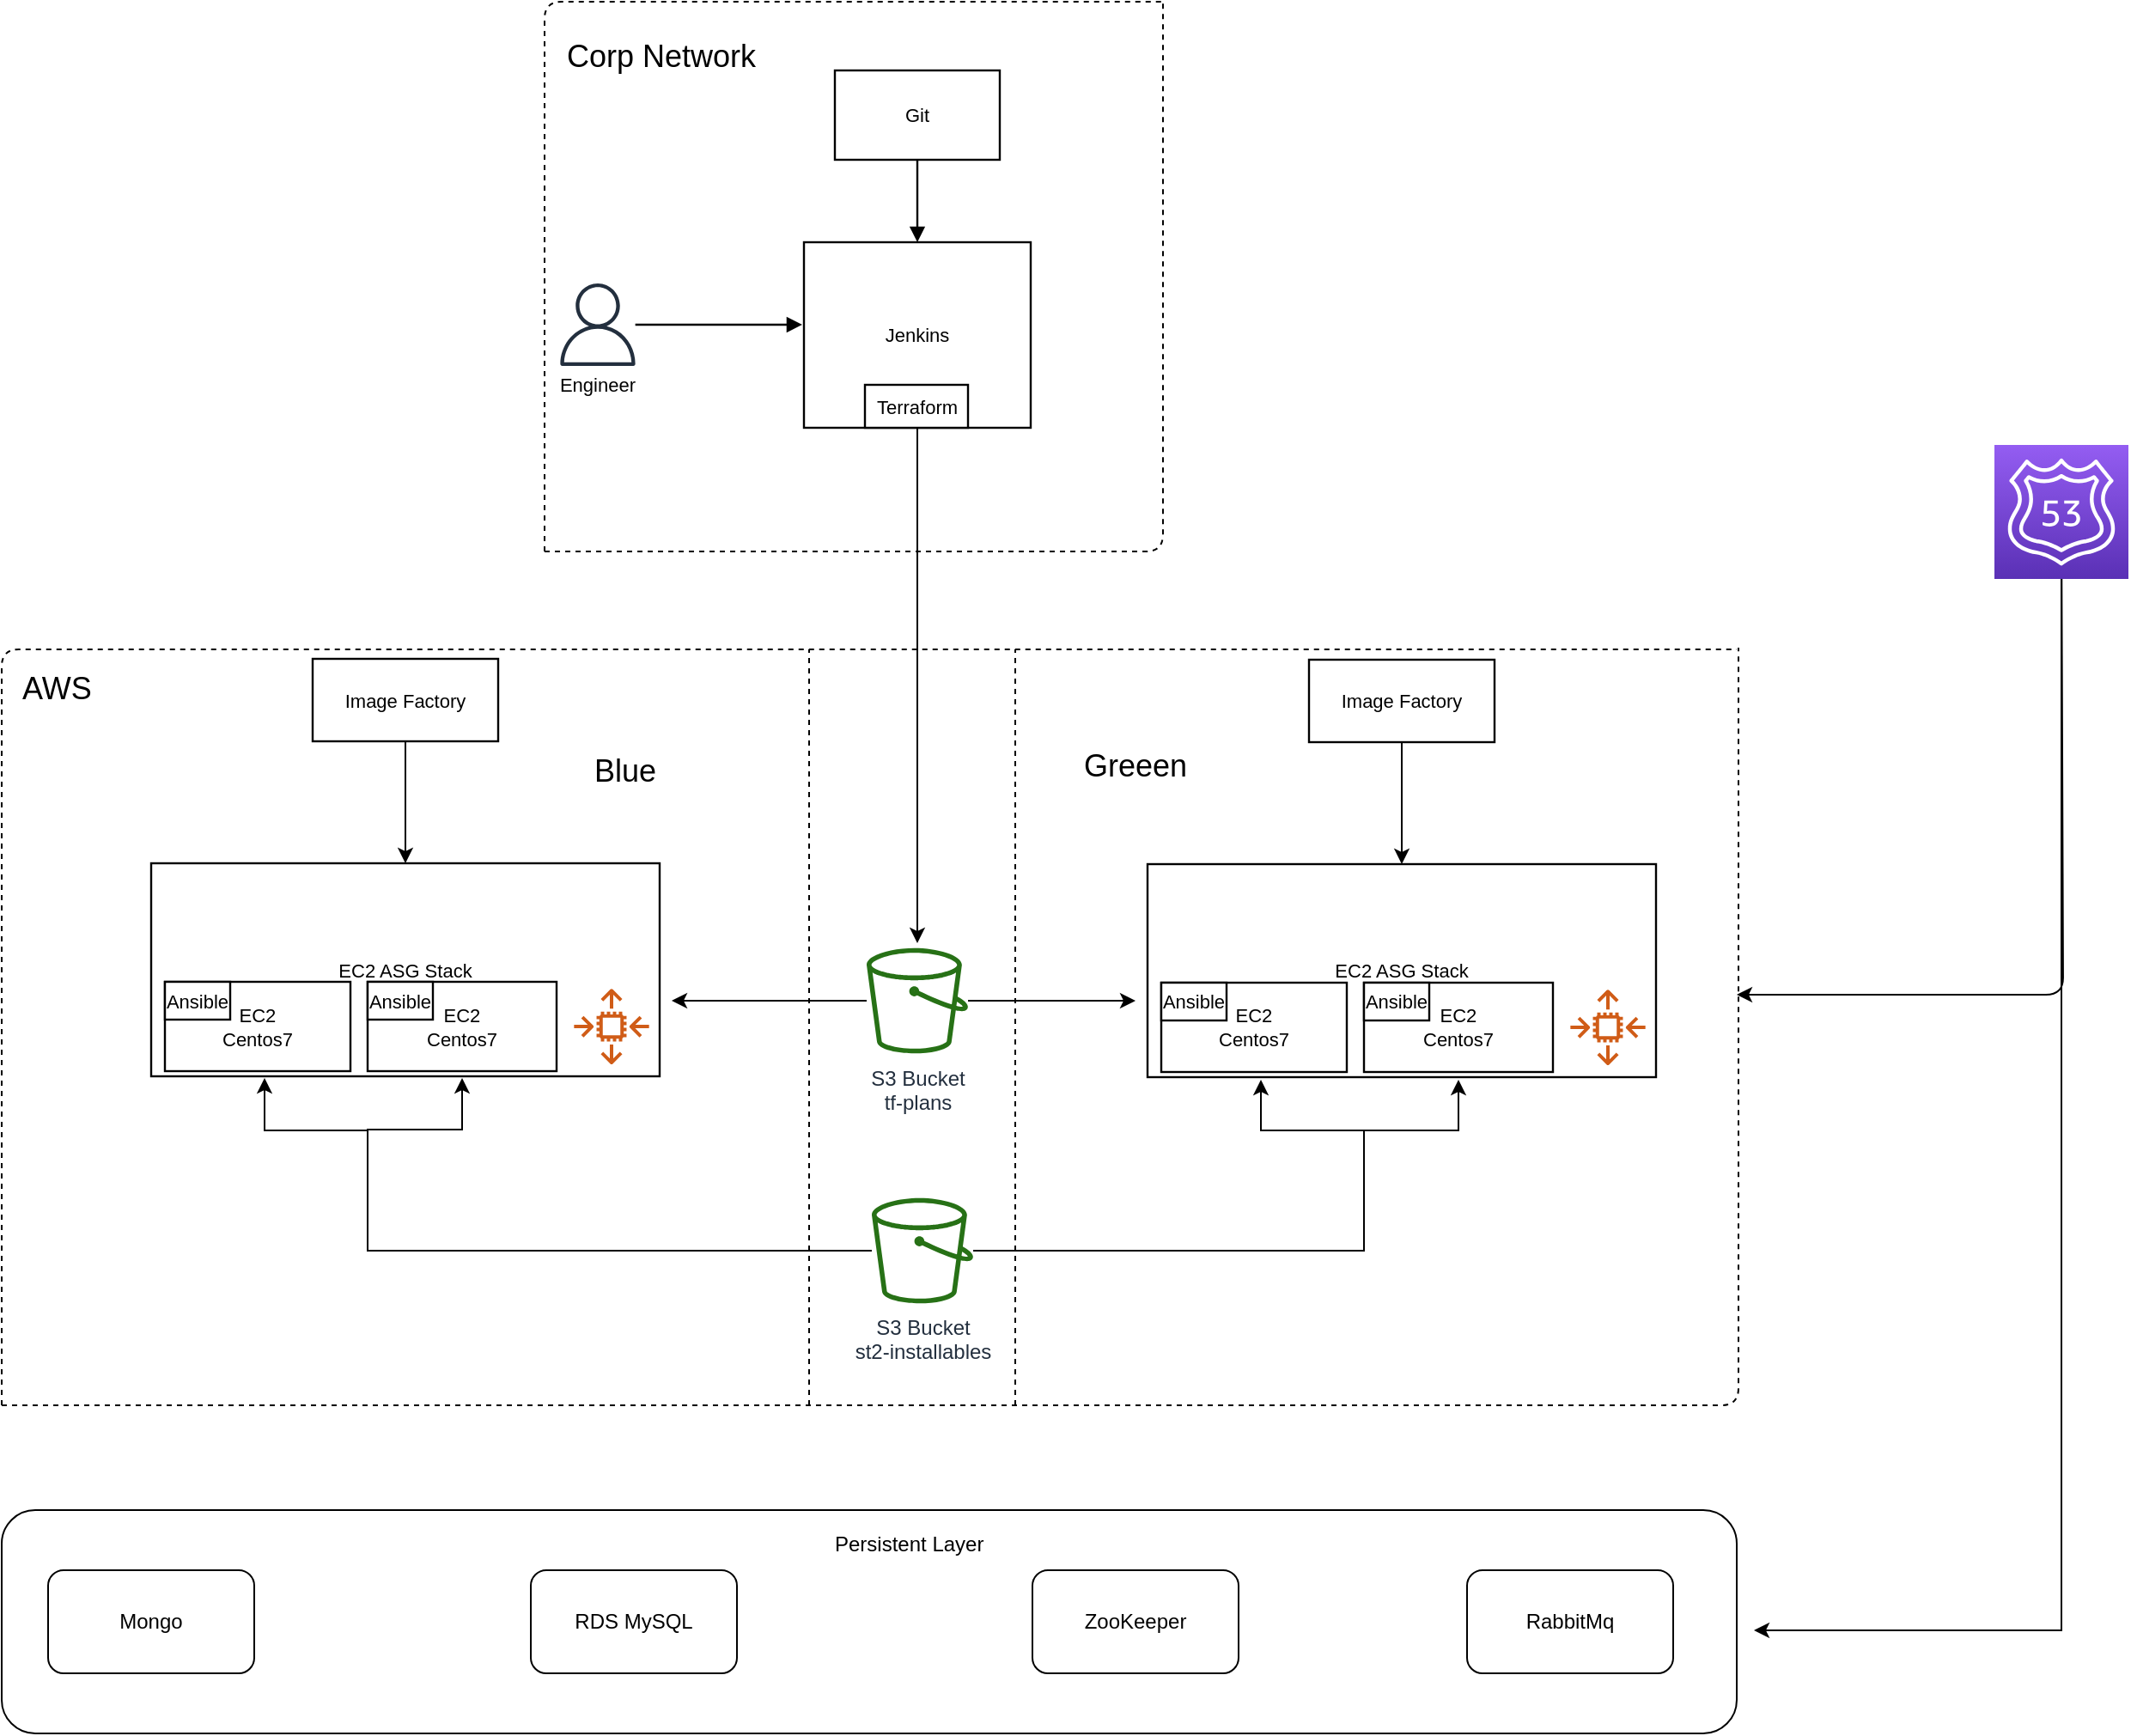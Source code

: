 <mxfile version="11.3.2" type="github" pages="1"><diagram id="LJHOH5Qj7-eclBBeq5TG" name="Page-1"><mxGraphModel dx="1624" dy="634" grid="1" gridSize="10" guides="1" tooltips="1" connect="1" arrows="1" fold="1" page="1" pageScale="1" pageWidth="827" pageHeight="1169" math="0" shadow="0"><root><mxCell id="0"/><mxCell id="1" parent="0"/><mxCell id="JM2DUVyfZZ4x2g5EuSAb-1" value="Git" style="html=1;whiteSpace=wrap;fontSize=11;fontColor=#000000;spacing=5;strokeOpacity=100;strokeWidth=1.2;" parent="1" vertex="1"><mxGeometry x="605" y="182" width="96" height="52" as="geometry"/></mxCell><mxCell id="JM2DUVyfZZ4x2g5EuSAb-3" value="Engineer" style="html=1;whiteSpace=wrap;shape=mxgraph.aws4.user;labelPosition=center;verticalLabelPosition=bottom;align=center;verticalAlign=top;strokeColor=none;fontSize=11;spacing=0;strokeOpacity=100;fillColor=#232f3e;strokeWidth=1.2;" parent="1" vertex="1"><mxGeometry x="443" y="306" width="48" height="48" as="geometry"/></mxCell><mxCell id="JM2DUVyfZZ4x2g5EuSAb-4" value="" style="html=1;jettySize=18;fontSize=11;strokeOpacity=100;strokeWidth=1.2;rounded=1;arcSize=0;edgeStyle=orthogonalEdgeStyle;startArrow=none;endArrow=block;endFill=1;exitX=0.767;exitY=0.5;exitPerimeter=1;" parent="1" source="JM2DUVyfZZ4x2g5EuSAb-3" edge="1"><mxGeometry width="100" height="100" relative="1" as="geometry"><mxPoint x="586" y="330" as="targetPoint"/></mxGeometry></mxCell><mxCell id="JM2DUVyfZZ4x2g5EuSAb-5" value="" style="html=1;jettySize=18;fontSize=11;strokeOpacity=100;strokeWidth=1.2;rounded=1;arcSize=0;edgeStyle=orthogonalEdgeStyle;startArrow=none;endArrow=block;endFill=1;exitX=0.5;exitY=1.008;exitPerimeter=1;entryX=0.5;entryY=-0.006;entryPerimeter=1;" parent="1" source="JM2DUVyfZZ4x2g5EuSAb-1" target="JM2DUVyfZZ4x2g5EuSAb-8" edge="1"><mxGeometry width="100" height="100" relative="1" as="geometry"/></mxCell><mxCell id="qCYPfIKDMZfuGoxb5Xiw-28" style="edgeStyle=orthogonalEdgeStyle;rounded=0;orthogonalLoop=1;jettySize=auto;html=1;" edge="1" parent="1" source="JM2DUVyfZZ4x2g5EuSAb-8"><mxGeometry relative="1" as="geometry"><mxPoint x="653" y="690" as="targetPoint"/></mxGeometry></mxCell><mxCell id="JM2DUVyfZZ4x2g5EuSAb-8" value="Jenkins" style="html=1;whiteSpace=wrap;fontSize=11;fontColor=#000000;spacing=5;strokeOpacity=100;strokeWidth=1.2;" parent="1" vertex="1"><mxGeometry x="587" y="282" width="132" height="108" as="geometry"/></mxCell><mxCell id="JM2DUVyfZZ4x2g5EuSAb-9" value="Terraform" style="html=1;whiteSpace=wrap;fontSize=11;fontColor=#000000;spacing=5;strokeOpacity=100;strokeWidth=1.2;" parent="1" vertex="1"><mxGeometry x="622.5" y="365" width="60" height="25" as="geometry"/></mxCell><mxCell id="JM2DUVyfZZ4x2g5EuSAb-10" value="EC2 ASG Stack" style="html=1;whiteSpace=wrap;;fontSize=11;fontColor=#000000;spacing=5;strokeOpacity=100;strokeWidth=1.2;" parent="1" vertex="1"><mxGeometry x="207" y="643.5" width="296" height="124" as="geometry"/></mxCell><mxCell id="JM2DUVyfZZ4x2g5EuSAb-35" value="" style="edgeStyle=orthogonalEdgeStyle;rounded=0;orthogonalLoop=1;jettySize=auto;html=1;" parent="1" source="JM2DUVyfZZ4x2g5EuSAb-13" target="JM2DUVyfZZ4x2g5EuSAb-10" edge="1"><mxGeometry relative="1" as="geometry"/></mxCell><mxCell id="JM2DUVyfZZ4x2g5EuSAb-13" value="Image Factory" style="html=1;whiteSpace=wrap;;fontSize=11;fontColor=#000000;spacing=5;strokeOpacity=100;strokeWidth=1.2;" parent="1" vertex="1"><mxGeometry x="301" y="524.5" width="108" height="48" as="geometry"/></mxCell><mxCell id="JM2DUVyfZZ4x2g5EuSAb-20" value="EC2 &lt;br&gt;Centos7" style="html=1;whiteSpace=wrap;fontSize=11;fontColor=#000000;spacing=5;strokeOpacity=100;strokeWidth=1.2;" parent="1" vertex="1"><mxGeometry x="215" y="712.5" width="108" height="52" as="geometry"/></mxCell><mxCell id="JM2DUVyfZZ4x2g5EuSAb-21" value="EC2 &lt;br&gt;Centos7" style="html=1;whiteSpace=wrap;fontSize=11;fontColor=#000000;spacing=5;strokeOpacity=100;strokeWidth=1.2;" parent="1" vertex="1"><mxGeometry x="333" y="712.5" width="110" height="52" as="geometry"/></mxCell><mxCell id="JM2DUVyfZZ4x2g5EuSAb-26" value="" style="outlineConnect=0;fontColor=#232F3E;gradientColor=none;fillColor=#D05C17;strokeColor=none;dashed=0;verticalLabelPosition=bottom;verticalAlign=top;align=center;html=1;fontSize=12;fontStyle=0;aspect=fixed;pointerEvents=1;shape=mxgraph.aws4.auto_scaling2;" parent="1" vertex="1"><mxGeometry x="453" y="716.5" width="44" height="44" as="geometry"/></mxCell><mxCell id="JM2DUVyfZZ4x2g5EuSAb-32" value="" style="edgeStyle=orthogonalEdgeStyle;rounded=0;orthogonalLoop=1;jettySize=auto;html=1;" parent="1" edge="1"><mxGeometry relative="1" as="geometry"><mxPoint x="388" y="768.5" as="targetPoint"/><Array as="points"><mxPoint x="333" y="798.5"/><mxPoint x="388" y="798.5"/></Array><mxPoint x="333" y="837.879" as="sourcePoint"/></mxGeometry></mxCell><mxCell id="JM2DUVyfZZ4x2g5EuSAb-30" value="Ansible" style="html=1;whiteSpace=wrap;fontSize=11;fontColor=#000000;spacing=5;strokeOpacity=100;strokeWidth=1.2;" parent="1" vertex="1"><mxGeometry x="215" y="712.5" width="38" height="22" as="geometry"/></mxCell><mxCell id="JM2DUVyfZZ4x2g5EuSAb-31" value="Ansible" style="html=1;whiteSpace=wrap;fontSize=11;fontColor=#000000;spacing=5;strokeOpacity=100;strokeWidth=1.2;" parent="1" vertex="1"><mxGeometry x="333" y="712.5" width="38" height="22" as="geometry"/></mxCell><mxCell id="JM2DUVyfZZ4x2g5EuSAb-33" value="" style="edgeStyle=orthogonalEdgeStyle;rounded=0;orthogonalLoop=1;jettySize=auto;html=1;" parent="1" edge="1" source="qCYPfIKDMZfuGoxb5Xiw-10"><mxGeometry relative="1" as="geometry"><mxPoint x="333" y="847.5" as="sourcePoint"/><mxPoint x="273" y="768.5" as="targetPoint"/><Array as="points"><mxPoint x="333" y="869"/><mxPoint x="333" y="799"/><mxPoint x="273" y="799"/></Array></mxGeometry></mxCell><mxCell id="JM2DUVyfZZ4x2g5EuSAb-36" value="" style="endArrow=none;dashed=1;html=1;" parent="1" edge="1"><mxGeometry width="50" height="50" relative="1" as="geometry"><mxPoint x="436" y="462" as="sourcePoint"/><mxPoint x="796" y="142" as="targetPoint"/><Array as="points"><mxPoint x="436" y="142"/></Array></mxGeometry></mxCell><mxCell id="JM2DUVyfZZ4x2g5EuSAb-37" value="" style="endArrow=none;dashed=1;html=1;" parent="1" edge="1"><mxGeometry width="50" height="50" relative="1" as="geometry"><mxPoint x="436" y="462" as="sourcePoint"/><mxPoint x="796" y="142" as="targetPoint"/><Array as="points"><mxPoint x="796" y="462"/></Array></mxGeometry></mxCell><mxCell id="JM2DUVyfZZ4x2g5EuSAb-38" value="&lt;font style=&quot;font-size: 18px&quot;&gt;Corp Network&lt;/font&gt;" style="text;html=1;resizable=0;points=[];autosize=1;align=left;verticalAlign=top;spacingTop=-4;" parent="1" vertex="1"><mxGeometry x="447" y="161" width="130" height="20" as="geometry"/></mxCell><mxCell id="JM2DUVyfZZ4x2g5EuSAb-39" value="" style="endArrow=none;dashed=1;html=1;" parent="1" edge="1"><mxGeometry width="50" height="50" relative="1" as="geometry"><mxPoint x="120" y="959" as="sourcePoint"/><mxPoint x="1130" y="519" as="targetPoint"/><Array as="points"><mxPoint x="120" y="519"/></Array></mxGeometry></mxCell><mxCell id="JM2DUVyfZZ4x2g5EuSAb-41" value="&lt;font style=&quot;font-size: 18px&quot;&gt;AWS&lt;/font&gt;" style="text;html=1;resizable=0;points=[];autosize=1;align=left;verticalAlign=top;spacingTop=-4;" parent="1" vertex="1"><mxGeometry x="130" y="529" width="60" height="20" as="geometry"/></mxCell><mxCell id="qCYPfIKDMZfuGoxb5Xiw-1" value="EC2 ASG Stack" style="html=1;whiteSpace=wrap;;fontSize=11;fontColor=#000000;spacing=5;strokeOpacity=100;strokeWidth=1.2;" vertex="1" parent="1"><mxGeometry x="787" y="644" width="296" height="124" as="geometry"/></mxCell><mxCell id="qCYPfIKDMZfuGoxb5Xiw-2" value="" style="edgeStyle=orthogonalEdgeStyle;rounded=0;orthogonalLoop=1;jettySize=auto;html=1;" edge="1" parent="1" source="qCYPfIKDMZfuGoxb5Xiw-3" target="qCYPfIKDMZfuGoxb5Xiw-1"><mxGeometry relative="1" as="geometry"/></mxCell><mxCell id="qCYPfIKDMZfuGoxb5Xiw-3" value="Image Factory" style="html=1;whiteSpace=wrap;;fontSize=11;fontColor=#000000;spacing=5;strokeOpacity=100;strokeWidth=1.2;" vertex="1" parent="1"><mxGeometry x="881" y="525" width="108" height="48" as="geometry"/></mxCell><mxCell id="qCYPfIKDMZfuGoxb5Xiw-29" style="edgeStyle=orthogonalEdgeStyle;rounded=0;orthogonalLoop=1;jettySize=auto;html=1;" edge="1" parent="1" source="qCYPfIKDMZfuGoxb5Xiw-5"><mxGeometry relative="1" as="geometry"><mxPoint x="510" y="723.5" as="targetPoint"/></mxGeometry></mxCell><mxCell id="qCYPfIKDMZfuGoxb5Xiw-30" style="edgeStyle=orthogonalEdgeStyle;rounded=0;orthogonalLoop=1;jettySize=auto;html=1;" edge="1" parent="1" source="qCYPfIKDMZfuGoxb5Xiw-5"><mxGeometry relative="1" as="geometry"><mxPoint x="780" y="723.5" as="targetPoint"/></mxGeometry></mxCell><mxCell id="qCYPfIKDMZfuGoxb5Xiw-5" value="S3 Bucket &lt;br&gt;tf-plans" style="outlineConnect=0;fontColor=#232F3E;gradientColor=none;fillColor=#277116;strokeColor=none;dashed=0;verticalLabelPosition=bottom;verticalAlign=top;align=center;html=1;fontSize=12;fontStyle=0;aspect=fixed;pointerEvents=1;shape=mxgraph.aws4.bucket;" vertex="1" parent="1"><mxGeometry x="623.5" y="692.5" width="59" height="62" as="geometry"/></mxCell><mxCell id="qCYPfIKDMZfuGoxb5Xiw-6" value="EC2 &lt;br&gt;Centos7" style="html=1;whiteSpace=wrap;fontSize=11;fontColor=#000000;spacing=5;strokeOpacity=100;strokeWidth=1.2;" vertex="1" parent="1"><mxGeometry x="795" y="713" width="108" height="52" as="geometry"/></mxCell><mxCell id="qCYPfIKDMZfuGoxb5Xiw-7" value="EC2 &lt;br&gt;Centos7" style="html=1;whiteSpace=wrap;fontSize=11;fontColor=#000000;spacing=5;strokeOpacity=100;strokeWidth=1.2;" vertex="1" parent="1"><mxGeometry x="913" y="713" width="110" height="52" as="geometry"/></mxCell><mxCell id="qCYPfIKDMZfuGoxb5Xiw-8" value="" style="outlineConnect=0;fontColor=#232F3E;gradientColor=none;fillColor=#D05C17;strokeColor=none;dashed=0;verticalLabelPosition=bottom;verticalAlign=top;align=center;html=1;fontSize=12;fontStyle=0;aspect=fixed;pointerEvents=1;shape=mxgraph.aws4.auto_scaling2;" vertex="1" parent="1"><mxGeometry x="1033" y="717" width="44" height="44" as="geometry"/></mxCell><mxCell id="qCYPfIKDMZfuGoxb5Xiw-9" value="" style="edgeStyle=orthogonalEdgeStyle;rounded=0;orthogonalLoop=1;jettySize=auto;html=1;" edge="1" parent="1" source="qCYPfIKDMZfuGoxb5Xiw-10"><mxGeometry relative="1" as="geometry"><mxPoint x="968" y="769.5" as="targetPoint"/><Array as="points"><mxPoint x="913" y="799"/><mxPoint x="968" y="799"/></Array></mxGeometry></mxCell><mxCell id="qCYPfIKDMZfuGoxb5Xiw-10" value="S3 Bucket&lt;br&gt;st2-installables" style="outlineConnect=0;fontColor=#232F3E;gradientColor=none;fillColor=#277116;strokeColor=none;dashed=0;verticalLabelPosition=bottom;verticalAlign=top;align=center;html=1;fontSize=12;fontStyle=0;aspect=fixed;pointerEvents=1;shape=mxgraph.aws4.bucket;" vertex="1" parent="1"><mxGeometry x="626.5" y="838" width="59" height="62" as="geometry"/></mxCell><mxCell id="qCYPfIKDMZfuGoxb5Xiw-11" value="Ansible" style="html=1;whiteSpace=wrap;fontSize=11;fontColor=#000000;spacing=5;strokeOpacity=100;strokeWidth=1.2;" vertex="1" parent="1"><mxGeometry x="795" y="713" width="38" height="22" as="geometry"/></mxCell><mxCell id="qCYPfIKDMZfuGoxb5Xiw-12" value="Ansible" style="html=1;whiteSpace=wrap;fontSize=11;fontColor=#000000;spacing=5;strokeOpacity=100;strokeWidth=1.2;" vertex="1" parent="1"><mxGeometry x="913" y="713" width="38" height="22" as="geometry"/></mxCell><mxCell id="qCYPfIKDMZfuGoxb5Xiw-13" value="" style="edgeStyle=orthogonalEdgeStyle;rounded=0;orthogonalLoop=1;jettySize=auto;html=1;" edge="1" parent="1"><mxGeometry relative="1" as="geometry"><mxPoint x="913" y="848.5" as="sourcePoint"/><mxPoint x="853" y="769.5" as="targetPoint"/><Array as="points"><mxPoint x="913" y="848"/><mxPoint x="913" y="799"/><mxPoint x="853" y="799"/></Array></mxGeometry></mxCell><mxCell id="qCYPfIKDMZfuGoxb5Xiw-15" value="" style="endArrow=none;dashed=1;html=1;" edge="1" parent="1"><mxGeometry width="50" height="50" relative="1" as="geometry"><mxPoint x="120" y="959" as="sourcePoint"/><mxPoint x="1131" y="518" as="targetPoint"/><Array as="points"><mxPoint x="1131" y="959"/></Array></mxGeometry></mxCell><mxCell id="qCYPfIKDMZfuGoxb5Xiw-31" value="&lt;font style=&quot;font-size: 18px&quot;&gt;Blue&lt;/font&gt;" style="text;html=1;resizable=0;points=[];autosize=1;align=left;verticalAlign=top;spacingTop=-4;" vertex="1" parent="1"><mxGeometry x="463" y="577" width="50" height="20" as="geometry"/></mxCell><mxCell id="qCYPfIKDMZfuGoxb5Xiw-32" value="&lt;font style=&quot;font-size: 18px&quot;&gt;Greeen&lt;/font&gt;" style="text;html=1;resizable=0;points=[];autosize=1;align=left;verticalAlign=top;spacingTop=-4;" vertex="1" parent="1"><mxGeometry x="748" y="574" width="80" height="20" as="geometry"/></mxCell><mxCell id="qCYPfIKDMZfuGoxb5Xiw-33" value="" style="endArrow=none;dashed=1;html=1;" edge="1" parent="1"><mxGeometry width="50" height="50" relative="1" as="geometry"><mxPoint x="710" y="959" as="sourcePoint"/><mxPoint x="710" y="519" as="targetPoint"/></mxGeometry></mxCell><mxCell id="qCYPfIKDMZfuGoxb5Xiw-34" value="" style="endArrow=none;dashed=1;html=1;" edge="1" parent="1"><mxGeometry width="50" height="50" relative="1" as="geometry"><mxPoint x="590" y="959" as="sourcePoint"/><mxPoint x="590" y="519" as="targetPoint"/></mxGeometry></mxCell><mxCell id="qCYPfIKDMZfuGoxb5Xiw-37" value="" style="rounded=1;whiteSpace=wrap;html=1;" vertex="1" parent="1"><mxGeometry x="120" y="1020" width="1010" height="130" as="geometry"/></mxCell><mxCell id="qCYPfIKDMZfuGoxb5Xiw-38" value="Mongo" style="rounded=1;whiteSpace=wrap;html=1;" vertex="1" parent="1"><mxGeometry x="147" y="1055" width="120" height="60" as="geometry"/></mxCell><mxCell id="qCYPfIKDMZfuGoxb5Xiw-39" value="ZooKeeper" style="rounded=1;whiteSpace=wrap;html=1;" vertex="1" parent="1"><mxGeometry x="720" y="1055" width="120" height="60" as="geometry"/></mxCell><mxCell id="qCYPfIKDMZfuGoxb5Xiw-40" value="RabbitMq" style="rounded=1;whiteSpace=wrap;html=1;" vertex="1" parent="1"><mxGeometry x="973" y="1055" width="120" height="60" as="geometry"/></mxCell><mxCell id="qCYPfIKDMZfuGoxb5Xiw-41" value="RDS MySQL" style="rounded=1;whiteSpace=wrap;html=1;" vertex="1" parent="1"><mxGeometry x="428" y="1055" width="120" height="60" as="geometry"/></mxCell><mxCell id="qCYPfIKDMZfuGoxb5Xiw-45" style="edgeStyle=orthogonalEdgeStyle;rounded=0;orthogonalLoop=1;jettySize=auto;html=1;" edge="1" parent="1" source="qCYPfIKDMZfuGoxb5Xiw-44"><mxGeometry relative="1" as="geometry"><mxPoint x="1140" y="1090" as="targetPoint"/><Array as="points"><mxPoint x="1319" y="1090"/></Array></mxGeometry></mxCell><mxCell id="qCYPfIKDMZfuGoxb5Xiw-44" value="" style="outlineConnect=0;fontColor=#232F3E;gradientColor=#945DF2;gradientDirection=north;fillColor=#5A30B5;strokeColor=#ffffff;dashed=0;verticalLabelPosition=bottom;verticalAlign=top;align=center;html=1;fontSize=12;fontStyle=0;aspect=fixed;shape=mxgraph.aws4.resourceIcon;resIcon=mxgraph.aws4.route_53;" vertex="1" parent="1"><mxGeometry x="1280" y="400" width="78" height="78" as="geometry"/></mxCell><mxCell id="qCYPfIKDMZfuGoxb5Xiw-47" value="" style="endArrow=classic;html=1;" edge="1" parent="1" source="qCYPfIKDMZfuGoxb5Xiw-44"><mxGeometry width="50" height="50" relative="1" as="geometry"><mxPoint x="1310" y="480" as="sourcePoint"/><mxPoint x="1130" y="720" as="targetPoint"/><Array as="points"><mxPoint x="1320" y="720"/></Array></mxGeometry></mxCell><mxCell id="qCYPfIKDMZfuGoxb5Xiw-48" value="Persistent Layer&lt;br&gt;" style="text;html=1;resizable=0;points=[];autosize=1;align=left;verticalAlign=top;spacingTop=-4;" vertex="1" parent="1"><mxGeometry x="602.5" y="1030" width="100" height="20" as="geometry"/></mxCell></root></mxGraphModel></diagram></mxfile>